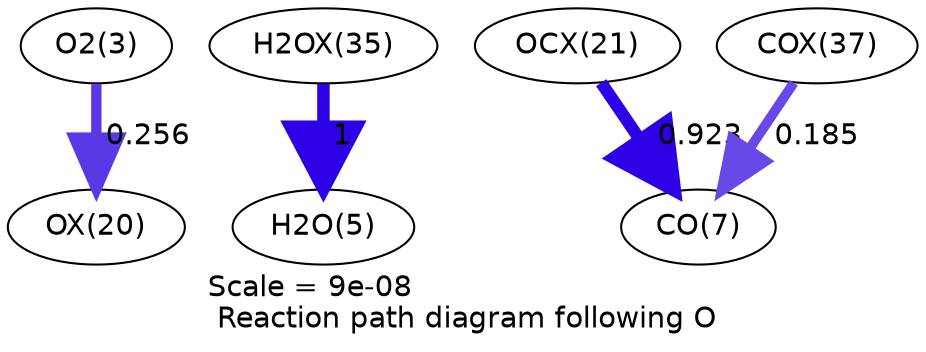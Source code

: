 digraph reaction_paths {
center=1;
s5 -> s47[fontname="Helvetica", penwidth=4.97, arrowsize=2.48, color="0.7, 0.756, 0.9"
, label=" 0.256"];
s54 -> s7[fontname="Helvetica", penwidth=6, arrowsize=3, color="0.7, 1.5, 0.9"
, label=" 1"];
s48 -> s9[fontname="Helvetica", penwidth=5.94, arrowsize=2.97, color="0.7, 1.42, 0.9"
, label=" 0.923"];
s56 -> s9[fontname="Helvetica", penwidth=4.72, arrowsize=2.36, color="0.7, 0.685, 0.9"
, label=" 0.185"];
s5 [ fontname="Helvetica", label="O2(3)"];
s7 [ fontname="Helvetica", label="H2O(5)"];
s9 [ fontname="Helvetica", label="CO(7)"];
s47 [ fontname="Helvetica", label="OX(20)"];
s48 [ fontname="Helvetica", label="OCX(21)"];
s54 [ fontname="Helvetica", label="H2OX(35)"];
s56 [ fontname="Helvetica", label="COX(37)"];
 label = "Scale = 9e-08\l Reaction path diagram following O";
 fontname = "Helvetica";
}
